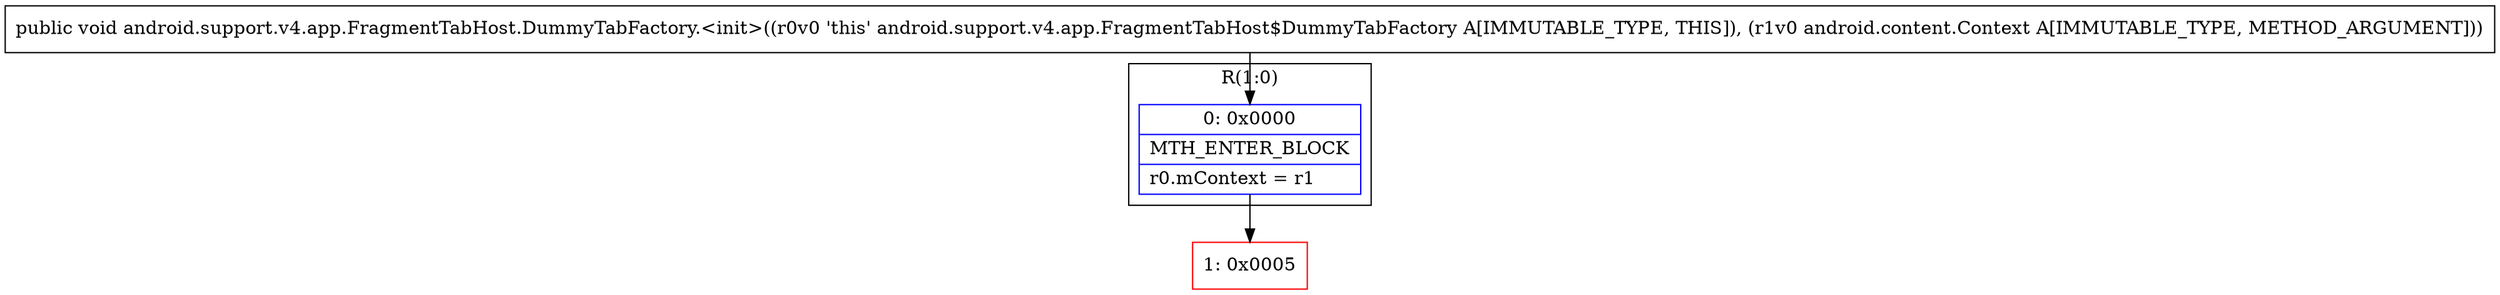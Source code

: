 digraph "CFG forandroid.support.v4.app.FragmentTabHost.DummyTabFactory.\<init\>(Landroid\/content\/Context;)V" {
subgraph cluster_Region_244580400 {
label = "R(1:0)";
node [shape=record,color=blue];
Node_0 [shape=record,label="{0\:\ 0x0000|MTH_ENTER_BLOCK\l|r0.mContext = r1\l}"];
}
Node_1 [shape=record,color=red,label="{1\:\ 0x0005}"];
MethodNode[shape=record,label="{public void android.support.v4.app.FragmentTabHost.DummyTabFactory.\<init\>((r0v0 'this' android.support.v4.app.FragmentTabHost$DummyTabFactory A[IMMUTABLE_TYPE, THIS]), (r1v0 android.content.Context A[IMMUTABLE_TYPE, METHOD_ARGUMENT])) }"];
MethodNode -> Node_0;
Node_0 -> Node_1;
}

